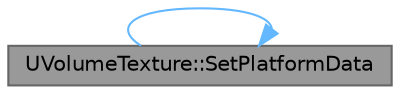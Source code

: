digraph "UVolumeTexture::SetPlatformData"
{
 // INTERACTIVE_SVG=YES
 // LATEX_PDF_SIZE
  bgcolor="transparent";
  edge [fontname=Helvetica,fontsize=10,labelfontname=Helvetica,labelfontsize=10];
  node [fontname=Helvetica,fontsize=10,shape=box,height=0.2,width=0.4];
  rankdir="RL";
  Node1 [id="Node000001",label="UVolumeTexture::SetPlatformData",height=0.2,width=0.4,color="gray40", fillcolor="grey60", style="filled", fontcolor="black",tooltip="Set the derived data for this texture on this platform."];
  Node1 -> Node1 [id="edge1_Node000001_Node000001",dir="back",color="steelblue1",style="solid",tooltip=" "];
}
